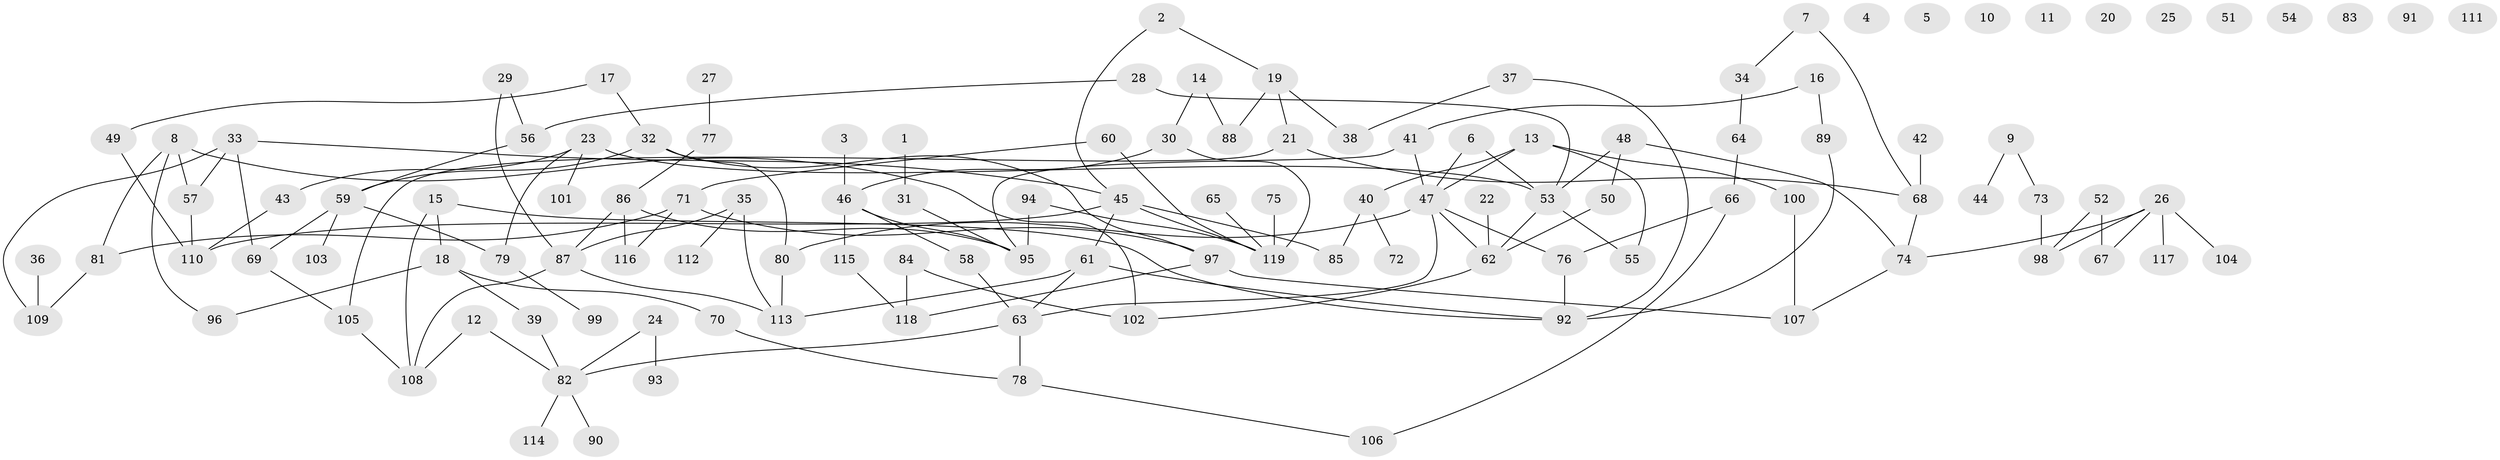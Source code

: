 // Generated by graph-tools (version 1.1) at 2025/13/03/09/25 04:13:06]
// undirected, 119 vertices, 148 edges
graph export_dot {
graph [start="1"]
  node [color=gray90,style=filled];
  1;
  2;
  3;
  4;
  5;
  6;
  7;
  8;
  9;
  10;
  11;
  12;
  13;
  14;
  15;
  16;
  17;
  18;
  19;
  20;
  21;
  22;
  23;
  24;
  25;
  26;
  27;
  28;
  29;
  30;
  31;
  32;
  33;
  34;
  35;
  36;
  37;
  38;
  39;
  40;
  41;
  42;
  43;
  44;
  45;
  46;
  47;
  48;
  49;
  50;
  51;
  52;
  53;
  54;
  55;
  56;
  57;
  58;
  59;
  60;
  61;
  62;
  63;
  64;
  65;
  66;
  67;
  68;
  69;
  70;
  71;
  72;
  73;
  74;
  75;
  76;
  77;
  78;
  79;
  80;
  81;
  82;
  83;
  84;
  85;
  86;
  87;
  88;
  89;
  90;
  91;
  92;
  93;
  94;
  95;
  96;
  97;
  98;
  99;
  100;
  101;
  102;
  103;
  104;
  105;
  106;
  107;
  108;
  109;
  110;
  111;
  112;
  113;
  114;
  115;
  116;
  117;
  118;
  119;
  1 -- 31;
  2 -- 19;
  2 -- 45;
  3 -- 46;
  6 -- 47;
  6 -- 53;
  7 -- 34;
  7 -- 68;
  8 -- 57;
  8 -- 81;
  8 -- 96;
  8 -- 102;
  9 -- 44;
  9 -- 73;
  12 -- 82;
  12 -- 108;
  13 -- 40;
  13 -- 47;
  13 -- 55;
  13 -- 100;
  14 -- 30;
  14 -- 88;
  15 -- 18;
  15 -- 92;
  15 -- 108;
  16 -- 41;
  16 -- 89;
  17 -- 32;
  17 -- 49;
  18 -- 39;
  18 -- 70;
  18 -- 96;
  19 -- 21;
  19 -- 38;
  19 -- 88;
  21 -- 68;
  21 -- 105;
  22 -- 62;
  23 -- 43;
  23 -- 53;
  23 -- 79;
  23 -- 101;
  24 -- 82;
  24 -- 93;
  26 -- 67;
  26 -- 74;
  26 -- 98;
  26 -- 104;
  26 -- 117;
  27 -- 77;
  28 -- 53;
  28 -- 56;
  29 -- 56;
  29 -- 87;
  30 -- 46;
  30 -- 119;
  31 -- 95;
  32 -- 59;
  32 -- 80;
  32 -- 97;
  33 -- 45;
  33 -- 57;
  33 -- 69;
  33 -- 109;
  34 -- 64;
  35 -- 87;
  35 -- 112;
  35 -- 113;
  36 -- 109;
  37 -- 38;
  37 -- 92;
  39 -- 82;
  40 -- 72;
  40 -- 85;
  41 -- 47;
  41 -- 95;
  42 -- 68;
  43 -- 110;
  45 -- 61;
  45 -- 85;
  45 -- 110;
  45 -- 119;
  46 -- 58;
  46 -- 95;
  46 -- 115;
  47 -- 62;
  47 -- 63;
  47 -- 76;
  47 -- 80;
  48 -- 50;
  48 -- 53;
  48 -- 74;
  49 -- 110;
  50 -- 62;
  52 -- 67;
  52 -- 98;
  53 -- 55;
  53 -- 62;
  56 -- 59;
  57 -- 110;
  58 -- 63;
  59 -- 69;
  59 -- 79;
  59 -- 103;
  60 -- 71;
  60 -- 119;
  61 -- 63;
  61 -- 92;
  61 -- 113;
  62 -- 102;
  63 -- 78;
  63 -- 82;
  64 -- 66;
  65 -- 119;
  66 -- 76;
  66 -- 106;
  68 -- 74;
  69 -- 105;
  70 -- 78;
  71 -- 81;
  71 -- 97;
  71 -- 116;
  73 -- 98;
  74 -- 107;
  75 -- 119;
  76 -- 92;
  77 -- 86;
  78 -- 106;
  79 -- 99;
  80 -- 113;
  81 -- 109;
  82 -- 90;
  82 -- 114;
  84 -- 102;
  84 -- 118;
  86 -- 87;
  86 -- 95;
  86 -- 116;
  87 -- 108;
  87 -- 113;
  89 -- 92;
  94 -- 95;
  94 -- 119;
  97 -- 107;
  97 -- 118;
  100 -- 107;
  105 -- 108;
  115 -- 118;
}

